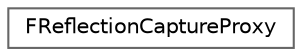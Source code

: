 digraph "Graphical Class Hierarchy"
{
 // INTERACTIVE_SVG=YES
 // LATEX_PDF_SIZE
  bgcolor="transparent";
  edge [fontname=Helvetica,fontsize=10,labelfontname=Helvetica,labelfontsize=10];
  node [fontname=Helvetica,fontsize=10,shape=box,height=0.2,width=0.4];
  rankdir="LR";
  Node0 [id="Node000000",label="FReflectionCaptureProxy",height=0.2,width=0.4,color="grey40", fillcolor="white", style="filled",URL="$da/dcb/classFReflectionCaptureProxy.html",tooltip="Represents a reflection capture to the renderer."];
}

